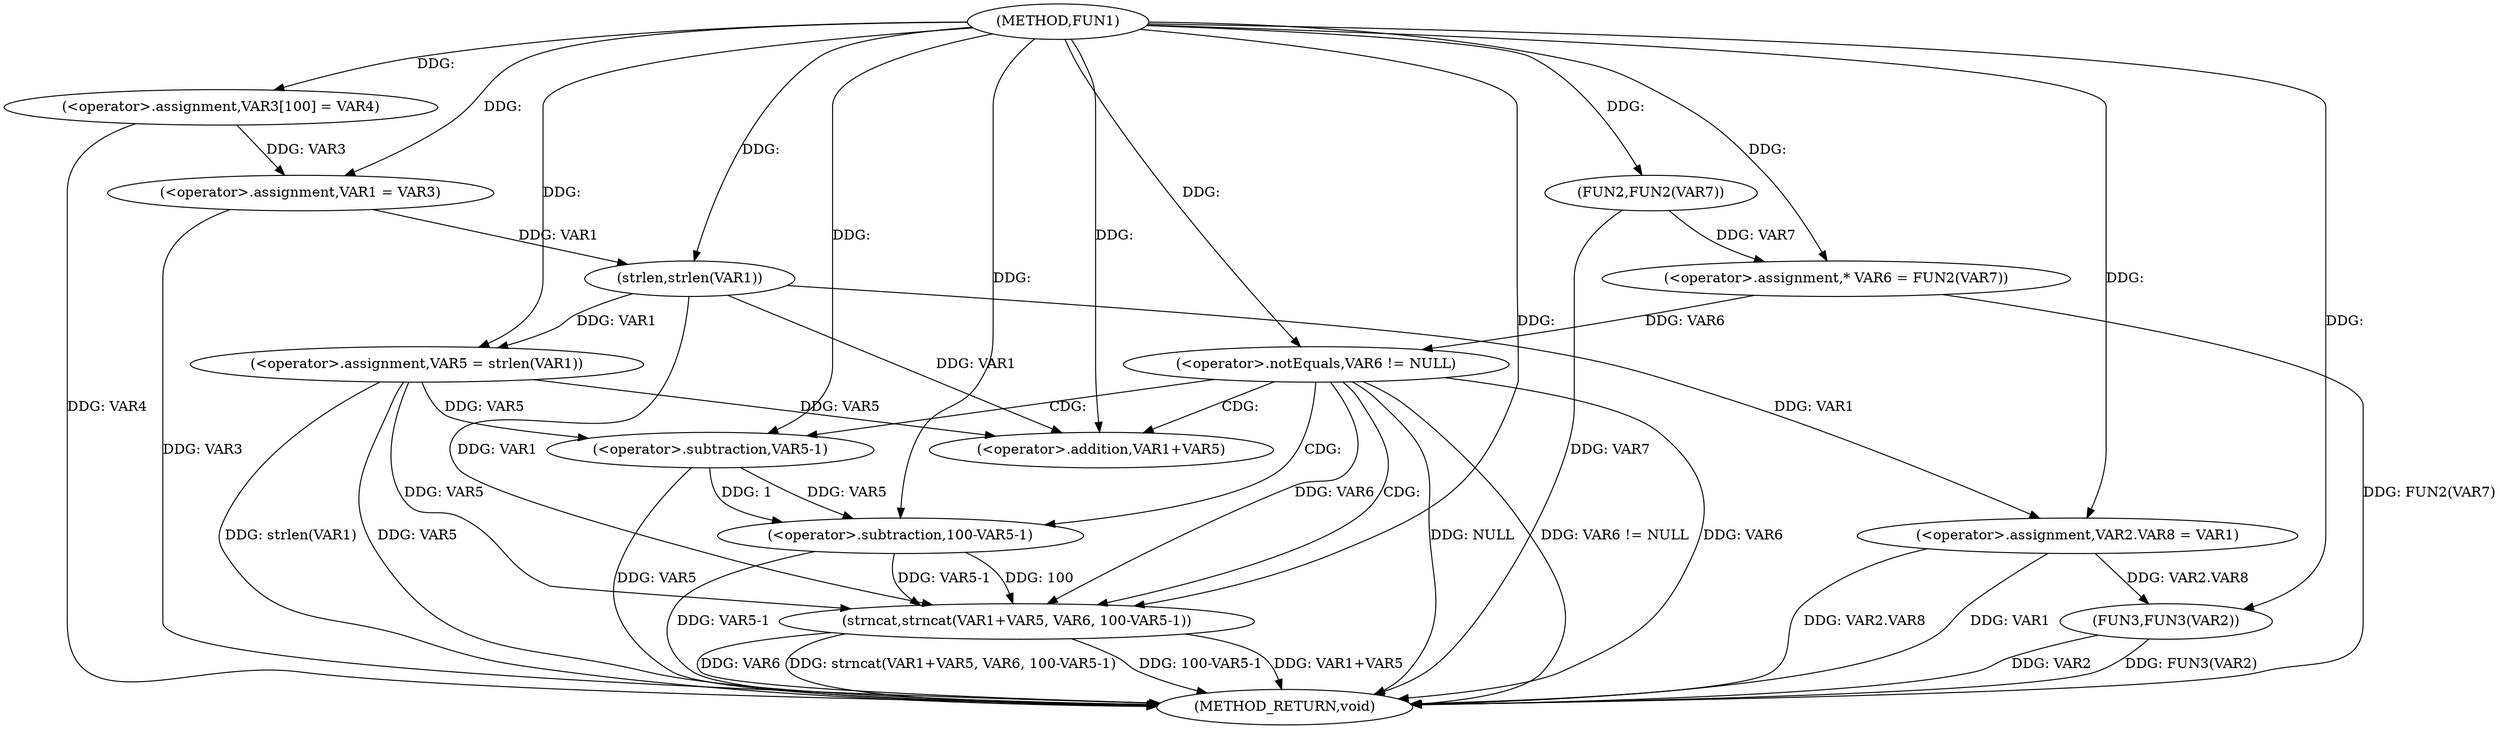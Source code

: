 digraph FUN1 {  
"1000100" [label = "(METHOD,FUN1)" ]
"1000144" [label = "(METHOD_RETURN,void)" ]
"1000105" [label = "(<operator>.assignment,VAR3[100] = VAR4)" ]
"1000108" [label = "(<operator>.assignment,VAR1 = VAR3)" ]
"1000113" [label = "(<operator>.assignment,VAR5 = strlen(VAR1))" ]
"1000115" [label = "(strlen,strlen(VAR1))" ]
"1000118" [label = "(<operator>.assignment,* VAR6 = FUN2(VAR7))" ]
"1000120" [label = "(FUN2,FUN2(VAR7))" ]
"1000123" [label = "(<operator>.notEquals,VAR6 != NULL)" ]
"1000127" [label = "(strncat,strncat(VAR1+VAR5, VAR6, 100-VAR5-1))" ]
"1000128" [label = "(<operator>.addition,VAR1+VAR5)" ]
"1000132" [label = "(<operator>.subtraction,100-VAR5-1)" ]
"1000134" [label = "(<operator>.subtraction,VAR5-1)" ]
"1000137" [label = "(<operator>.assignment,VAR2.VAR8 = VAR1)" ]
"1000142" [label = "(FUN3,FUN3(VAR2))" ]
  "1000142" -> "1000144"  [ label = "DDG: FUN3(VAR2)"] 
  "1000123" -> "1000144"  [ label = "DDG: NULL"] 
  "1000105" -> "1000144"  [ label = "DDG: VAR4"] 
  "1000113" -> "1000144"  [ label = "DDG: VAR5"] 
  "1000132" -> "1000144"  [ label = "DDG: VAR5-1"] 
  "1000127" -> "1000144"  [ label = "DDG: strncat(VAR1+VAR5, VAR6, 100-VAR5-1)"] 
  "1000142" -> "1000144"  [ label = "DDG: VAR2"] 
  "1000123" -> "1000144"  [ label = "DDG: VAR6 != NULL"] 
  "1000127" -> "1000144"  [ label = "DDG: 100-VAR5-1"] 
  "1000137" -> "1000144"  [ label = "DDG: VAR1"] 
  "1000113" -> "1000144"  [ label = "DDG: strlen(VAR1)"] 
  "1000120" -> "1000144"  [ label = "DDG: VAR7"] 
  "1000134" -> "1000144"  [ label = "DDG: VAR5"] 
  "1000108" -> "1000144"  [ label = "DDG: VAR3"] 
  "1000118" -> "1000144"  [ label = "DDG: FUN2(VAR7)"] 
  "1000127" -> "1000144"  [ label = "DDG: VAR1+VAR5"] 
  "1000137" -> "1000144"  [ label = "DDG: VAR2.VAR8"] 
  "1000127" -> "1000144"  [ label = "DDG: VAR6"] 
  "1000123" -> "1000144"  [ label = "DDG: VAR6"] 
  "1000100" -> "1000105"  [ label = "DDG: "] 
  "1000105" -> "1000108"  [ label = "DDG: VAR3"] 
  "1000100" -> "1000108"  [ label = "DDG: "] 
  "1000115" -> "1000113"  [ label = "DDG: VAR1"] 
  "1000100" -> "1000113"  [ label = "DDG: "] 
  "1000108" -> "1000115"  [ label = "DDG: VAR1"] 
  "1000100" -> "1000115"  [ label = "DDG: "] 
  "1000120" -> "1000118"  [ label = "DDG: VAR7"] 
  "1000100" -> "1000118"  [ label = "DDG: "] 
  "1000100" -> "1000120"  [ label = "DDG: "] 
  "1000118" -> "1000123"  [ label = "DDG: VAR6"] 
  "1000100" -> "1000123"  [ label = "DDG: "] 
  "1000115" -> "1000127"  [ label = "DDG: VAR1"] 
  "1000100" -> "1000127"  [ label = "DDG: "] 
  "1000113" -> "1000127"  [ label = "DDG: VAR5"] 
  "1000115" -> "1000128"  [ label = "DDG: VAR1"] 
  "1000100" -> "1000128"  [ label = "DDG: "] 
  "1000113" -> "1000128"  [ label = "DDG: VAR5"] 
  "1000123" -> "1000127"  [ label = "DDG: VAR6"] 
  "1000132" -> "1000127"  [ label = "DDG: 100"] 
  "1000132" -> "1000127"  [ label = "DDG: VAR5-1"] 
  "1000100" -> "1000132"  [ label = "DDG: "] 
  "1000134" -> "1000132"  [ label = "DDG: VAR5"] 
  "1000134" -> "1000132"  [ label = "DDG: 1"] 
  "1000100" -> "1000134"  [ label = "DDG: "] 
  "1000113" -> "1000134"  [ label = "DDG: VAR5"] 
  "1000115" -> "1000137"  [ label = "DDG: VAR1"] 
  "1000100" -> "1000137"  [ label = "DDG: "] 
  "1000137" -> "1000142"  [ label = "DDG: VAR2.VAR8"] 
  "1000100" -> "1000142"  [ label = "DDG: "] 
  "1000123" -> "1000132"  [ label = "CDG: "] 
  "1000123" -> "1000128"  [ label = "CDG: "] 
  "1000123" -> "1000127"  [ label = "CDG: "] 
  "1000123" -> "1000134"  [ label = "CDG: "] 
}
